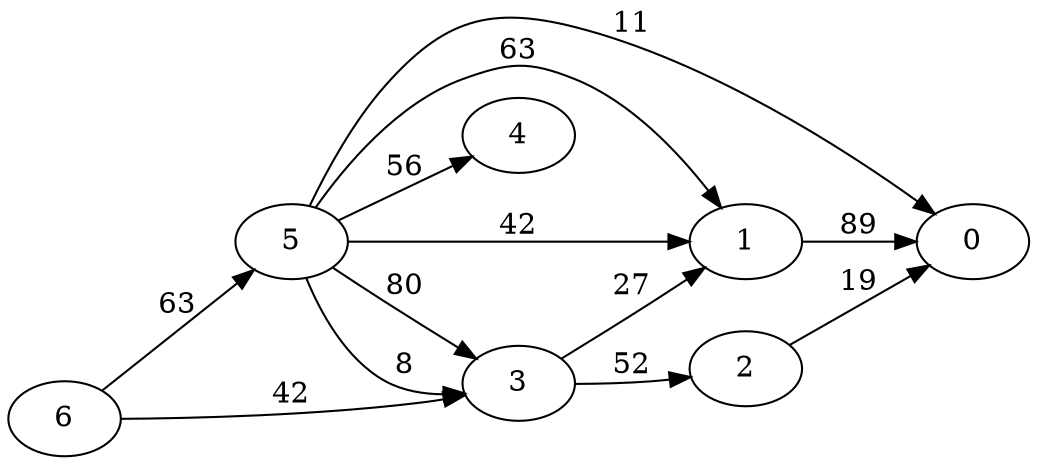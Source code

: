 digraph G {
ranksep = "equally";
rankdir = LR;
{rank = same; 0; };
{rank = same; 1; };
{rank = same; };
{rank = same; 2; };
{rank = same; };
{rank = same; 3; };
{rank = same; };
{rank = same; 4; };
{rank = same; 5; };
{rank = same; };
{rank = same; 6; };
{rank = same; };
0
1->0[label="89"];
2->0[label="19"];
3->1[label="27"];
3->2[label="52"];
4
5->3[label="8"];
5->3[label="80"];
5->4[label="56"];
5->1[label="63"];
5->0[label="11"];
5->1[label="42"];
6->3[label="42"];
6->5[label="63"];
}
